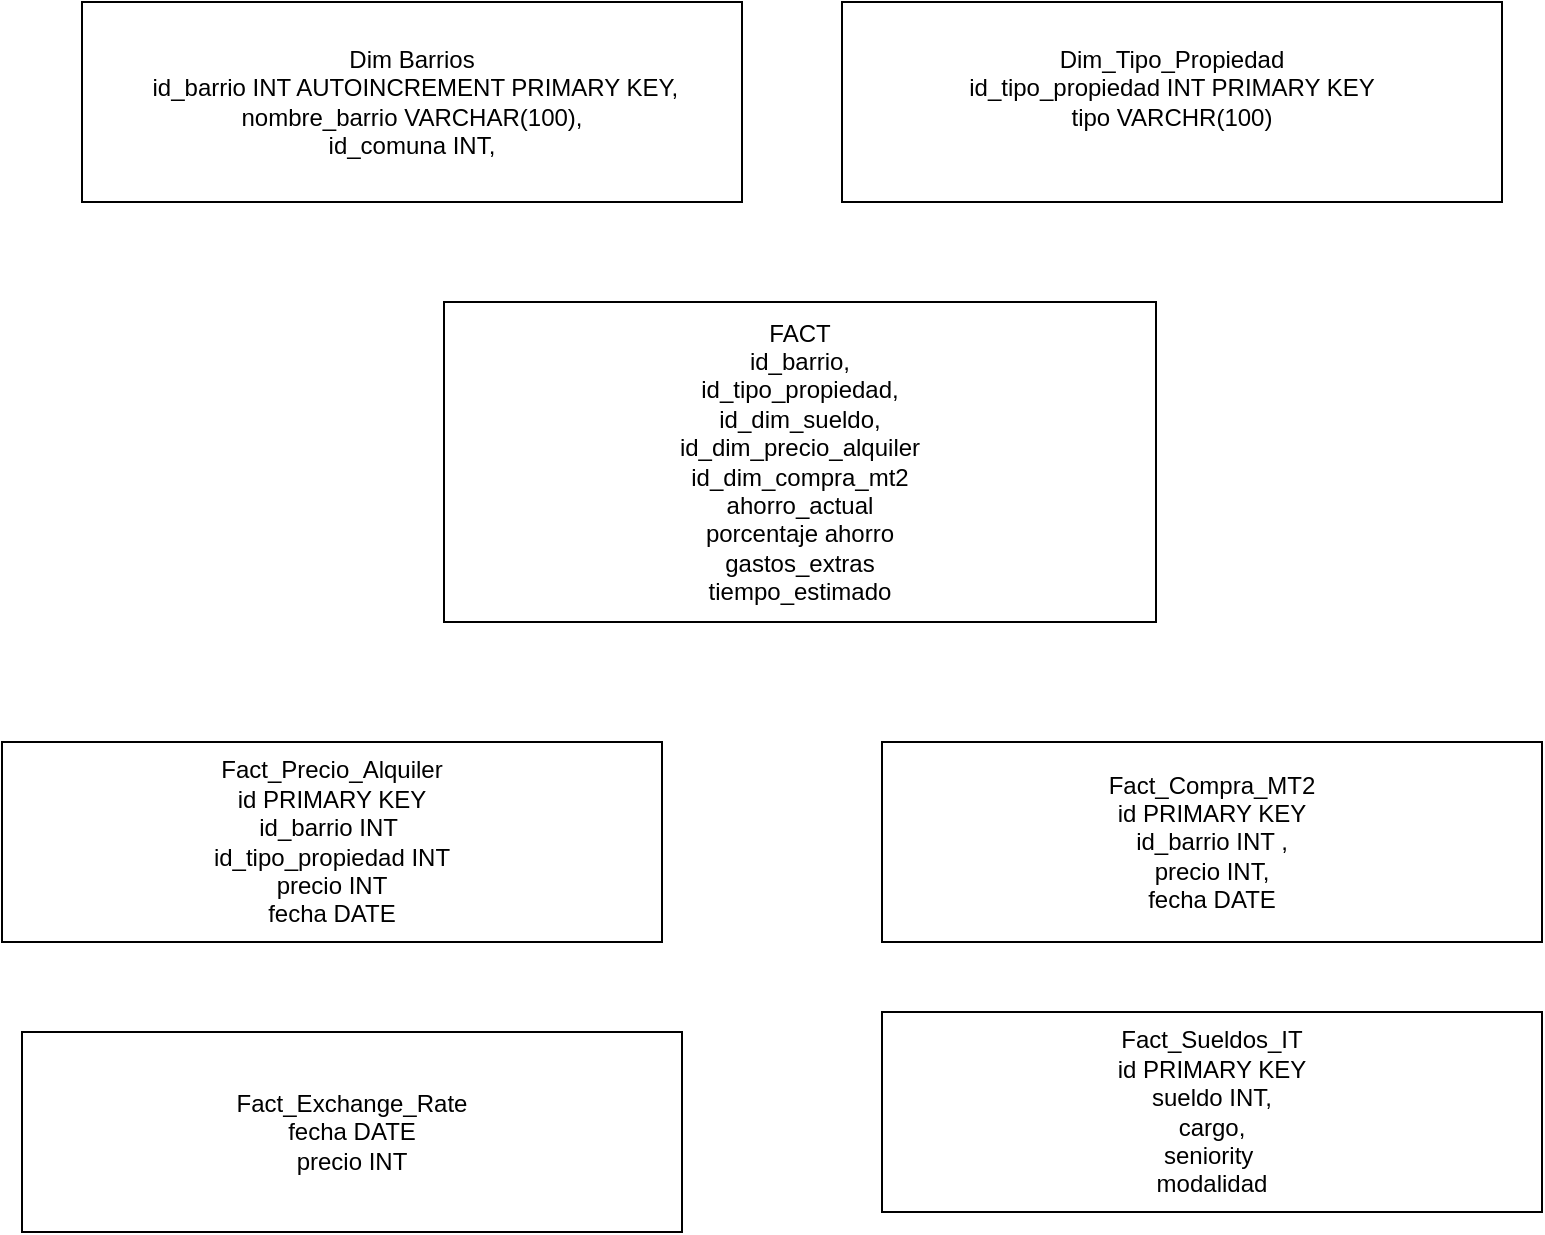 <mxfile version="26.0.15">
  <diagram name="Página-1" id="_PgOIBli4lSo6bk7udjs">
    <mxGraphModel dx="1434" dy="738" grid="1" gridSize="10" guides="1" tooltips="1" connect="1" arrows="1" fold="1" page="1" pageScale="1" pageWidth="827" pageHeight="1169" math="0" shadow="0">
      <root>
        <mxCell id="0" />
        <mxCell id="1" parent="0" />
        <mxCell id="Tpi5WgGOsZAOtSVOxkZi-7" value="Fact_Compra_MT2&lt;div&gt;id PRIMARY KEY&lt;/div&gt;&lt;div&gt;id_barrio INT ,&lt;/div&gt;&lt;div&gt;precio INT,&lt;/div&gt;&lt;div&gt;fecha DATE&lt;/div&gt;" style="rounded=0;whiteSpace=wrap;html=1;" parent="1" vertex="1">
          <mxGeometry x="450" y="400" width="330" height="100" as="geometry" />
        </mxCell>
        <mxCell id="Tpi5WgGOsZAOtSVOxkZi-8" value="Dim Barrios&lt;div&gt;&amp;nbsp;id_barrio &lt;span class=&quot;hljs-type&quot;&gt;INT&lt;/span&gt; AUTOINCREMENT &lt;span class=&quot;hljs-keyword&quot;&gt;PRIMARY&lt;/span&gt; KEY,&lt;br/&gt;    nombre_barrio &lt;span class=&quot;hljs-type&quot;&gt;VARCHAR&lt;/span&gt;(&lt;span class=&quot;hljs-number&quot;&gt;100&lt;/span&gt;),&lt;br/&gt;    id_comuna &lt;span class=&quot;hljs-type&quot;&gt;INT&lt;/span&gt;,&lt;/div&gt;" style="rounded=0;whiteSpace=wrap;html=1;" parent="1" vertex="1">
          <mxGeometry x="50" y="30" width="330" height="100" as="geometry" />
        </mxCell>
        <mxCell id="Tpi5WgGOsZAOtSVOxkZi-10" value="Dim_Tipo_Propiedad&lt;div&gt;id_tipo_propiedad INT PRIMARY KEY&lt;/div&gt;&lt;div&gt;tipo VARCHR(100)&lt;/div&gt;&lt;div&gt;&lt;br&gt;&lt;/div&gt;" style="rounded=0;whiteSpace=wrap;html=1;" parent="1" vertex="1">
          <mxGeometry x="430" y="30" width="330" height="100" as="geometry" />
        </mxCell>
        <mxCell id="Tpi5WgGOsZAOtSVOxkZi-11" value="Fact_Precio_Alquiler&lt;div&gt;id PRIMARY KEY&lt;/div&gt;&lt;div&gt;id_barrio INT&amp;nbsp;&lt;/div&gt;&lt;div&gt;id_tipo_propiedad INT&lt;/div&gt;&lt;div&gt;precio INT&lt;/div&gt;&lt;div&gt;fecha DATE&lt;/div&gt;" style="rounded=0;whiteSpace=wrap;html=1;" parent="1" vertex="1">
          <mxGeometry x="10" y="400" width="330" height="100" as="geometry" />
        </mxCell>
        <mxCell id="Tpi5WgGOsZAOtSVOxkZi-17" value="FACT&lt;div&gt;id_barrio,&lt;/div&gt;&lt;div&gt;id_tipo_propiedad,&lt;/div&gt;&lt;div&gt;id_dim_sueldo,&lt;/div&gt;&lt;div&gt;id_dim_precio_alquiler&lt;/div&gt;&lt;div&gt;id_dim_compra_mt2&lt;/div&gt;&lt;div&gt;ahorro_actual&lt;/div&gt;&lt;div&gt;&lt;div&gt;porcentaje ahorro&lt;/div&gt;&lt;/div&gt;&lt;div&gt;&lt;span style=&quot;background-color: transparent; color: light-dark(rgb(0, 0, 0), rgb(255, 255, 255));&quot;&gt;gastos_extras&lt;/span&gt;&lt;/div&gt;&lt;div&gt;&lt;span style=&quot;background-color: transparent; color: light-dark(rgb(0, 0, 0), rgb(255, 255, 255));&quot;&gt;tiempo_estimado&lt;/span&gt;&lt;/div&gt;" style="rounded=0;whiteSpace=wrap;html=1;" parent="1" vertex="1">
          <mxGeometry x="231" y="180" width="356" height="160" as="geometry" />
        </mxCell>
        <mxCell id="Tpi5WgGOsZAOtSVOxkZi-19" value="Fact_Sueldos_IT&lt;div&gt;id PRIMARY KEY&lt;/div&gt;&lt;div&gt;sueldo INT,&lt;/div&gt;&lt;div&gt;cargo,&lt;/div&gt;&lt;div&gt;seniority&amp;nbsp;&lt;/div&gt;&lt;div&gt;modalidad&lt;/div&gt;" style="rounded=0;whiteSpace=wrap;html=1;" parent="1" vertex="1">
          <mxGeometry x="450" y="535" width="330" height="100" as="geometry" />
        </mxCell>
        <mxCell id="l2Fe7tYUIU8goLMyxKmD-2" value="Fact_Exchange_Rate&lt;div&gt;fecha DATE&lt;/div&gt;&lt;div&gt;precio INT&lt;/div&gt;" style="rounded=0;whiteSpace=wrap;html=1;" vertex="1" parent="1">
          <mxGeometry x="20" y="545" width="330" height="100" as="geometry" />
        </mxCell>
      </root>
    </mxGraphModel>
  </diagram>
</mxfile>
